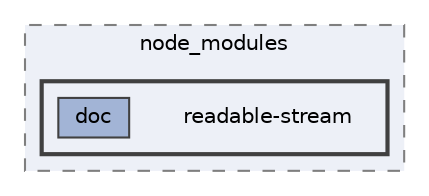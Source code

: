 digraph "pkiclassroomrescheduler/src/main/frontend/node_modules/hpack.js/node_modules/readable-stream"
{
 // LATEX_PDF_SIZE
  bgcolor="transparent";
  edge [fontname=Helvetica,fontsize=10,labelfontname=Helvetica,labelfontsize=10];
  node [fontname=Helvetica,fontsize=10,shape=box,height=0.2,width=0.4];
  compound=true
  subgraph clusterdir_e6efcab85611954341feeea977336c4d {
    graph [ bgcolor="#edf0f7", pencolor="grey50", label="node_modules", fontname=Helvetica,fontsize=10 style="filled,dashed", URL="dir_e6efcab85611954341feeea977336c4d.html",tooltip=""]
  subgraph clusterdir_ca5607ba1fd52abf7948763d1aefca57 {
    graph [ bgcolor="#edf0f7", pencolor="grey25", label="", fontname=Helvetica,fontsize=10 style="filled,bold", URL="dir_ca5607ba1fd52abf7948763d1aefca57.html",tooltip=""]
    dir_ca5607ba1fd52abf7948763d1aefca57 [shape=plaintext, label="readable-stream"];
  dir_3967826f18e77bdaf7f97447a7483c65 [label="doc", fillcolor="#a2b4d6", color="grey25", style="filled", URL="dir_3967826f18e77bdaf7f97447a7483c65.html",tooltip=""];
  }
  }
}
